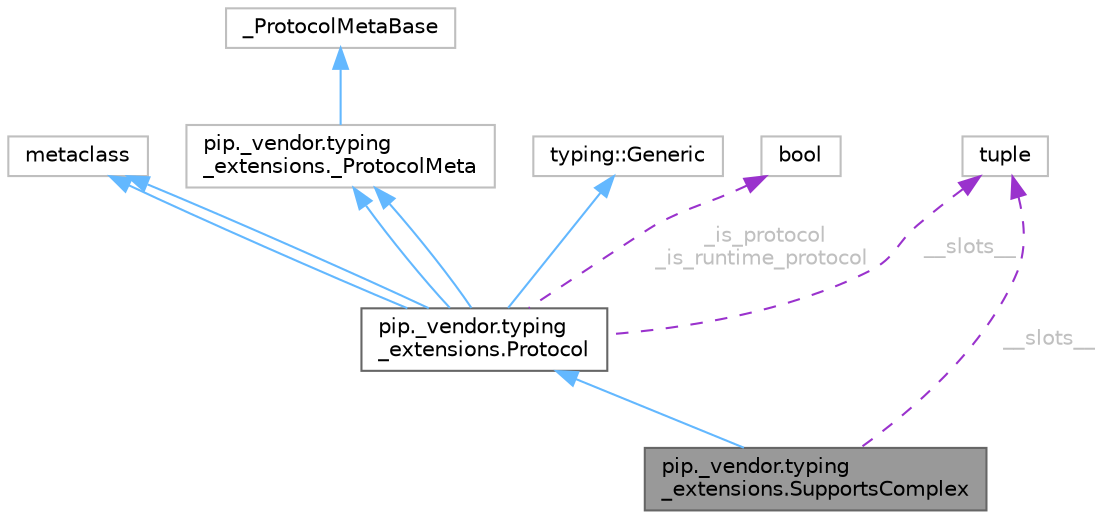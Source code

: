 digraph "pip._vendor.typing_extensions.SupportsComplex"
{
 // LATEX_PDF_SIZE
  bgcolor="transparent";
  edge [fontname=Helvetica,fontsize=10,labelfontname=Helvetica,labelfontsize=10];
  node [fontname=Helvetica,fontsize=10,shape=box,height=0.2,width=0.4];
  Node1 [id="Node000001",label="pip._vendor.typing\l_extensions.SupportsComplex",height=0.2,width=0.4,color="gray40", fillcolor="grey60", style="filled", fontcolor="black",tooltip=" "];
  Node2 -> Node1 [id="edge1_Node000001_Node000002",dir="back",color="steelblue1",style="solid",tooltip=" "];
  Node2 [id="Node000002",label="pip._vendor.typing\l_extensions.Protocol",height=0.2,width=0.4,color="gray40", fillcolor="white", style="filled",URL="$d5/d58/classpip_1_1__vendor_1_1typing__extensions_1_1Protocol.html",tooltip=" "];
  Node3 -> Node2 [id="edge2_Node000002_Node000003",dir="back",color="steelblue1",style="solid",tooltip=" "];
  Node3 [id="Node000003",label="typing::Generic",height=0.2,width=0.4,color="grey75", fillcolor="white", style="filled",tooltip=" "];
  Node4 -> Node2 [id="edge3_Node000002_Node000004",dir="back",color="steelblue1",style="solid",tooltip=" "];
  Node4 [id="Node000004",label="metaclass",height=0.2,width=0.4,color="grey75", fillcolor="white", style="filled",URL="$d1/d9a/classmetaclass.html",tooltip=" "];
  Node5 -> Node2 [id="edge4_Node000002_Node000005",dir="back",color="steelblue1",style="solid",tooltip=" "];
  Node5 [id="Node000005",label="pip._vendor.typing\l_extensions._ProtocolMeta",height=0.2,width=0.4,color="grey75", fillcolor="white", style="filled",URL="$db/d30/classpip_1_1__vendor_1_1typing__extensions_1_1__ProtocolMeta.html",tooltip=" "];
  Node6 -> Node5 [id="edge5_Node000005_Node000006",dir="back",color="steelblue1",style="solid",tooltip=" "];
  Node6 [id="Node000006",label="_ProtocolMetaBase",height=0.2,width=0.4,color="grey75", fillcolor="white", style="filled",URL="$d6/de3/class__ProtocolMetaBase.html",tooltip=" "];
  Node4 -> Node2 [id="edge6_Node000002_Node000004",dir="back",color="steelblue1",style="solid",tooltip=" "];
  Node5 -> Node2 [id="edge7_Node000002_Node000005",dir="back",color="steelblue1",style="solid",tooltip=" "];
  Node7 -> Node2 [id="edge8_Node000002_Node000007",dir="back",color="darkorchid3",style="dashed",tooltip=" ",label=" __slots__",fontcolor="grey" ];
  Node7 [id="Node000007",label="tuple",height=0.2,width=0.4,color="grey75", fillcolor="white", style="filled",tooltip=" "];
  Node8 -> Node2 [id="edge9_Node000002_Node000008",dir="back",color="darkorchid3",style="dashed",tooltip=" ",label=" _is_protocol\n_is_runtime_protocol",fontcolor="grey" ];
  Node8 [id="Node000008",label="bool",height=0.2,width=0.4,color="grey75", fillcolor="white", style="filled",tooltip=" "];
  Node7 -> Node1 [id="edge10_Node000001_Node000007",dir="back",color="darkorchid3",style="dashed",tooltip=" ",label=" __slots__",fontcolor="grey" ];
}
